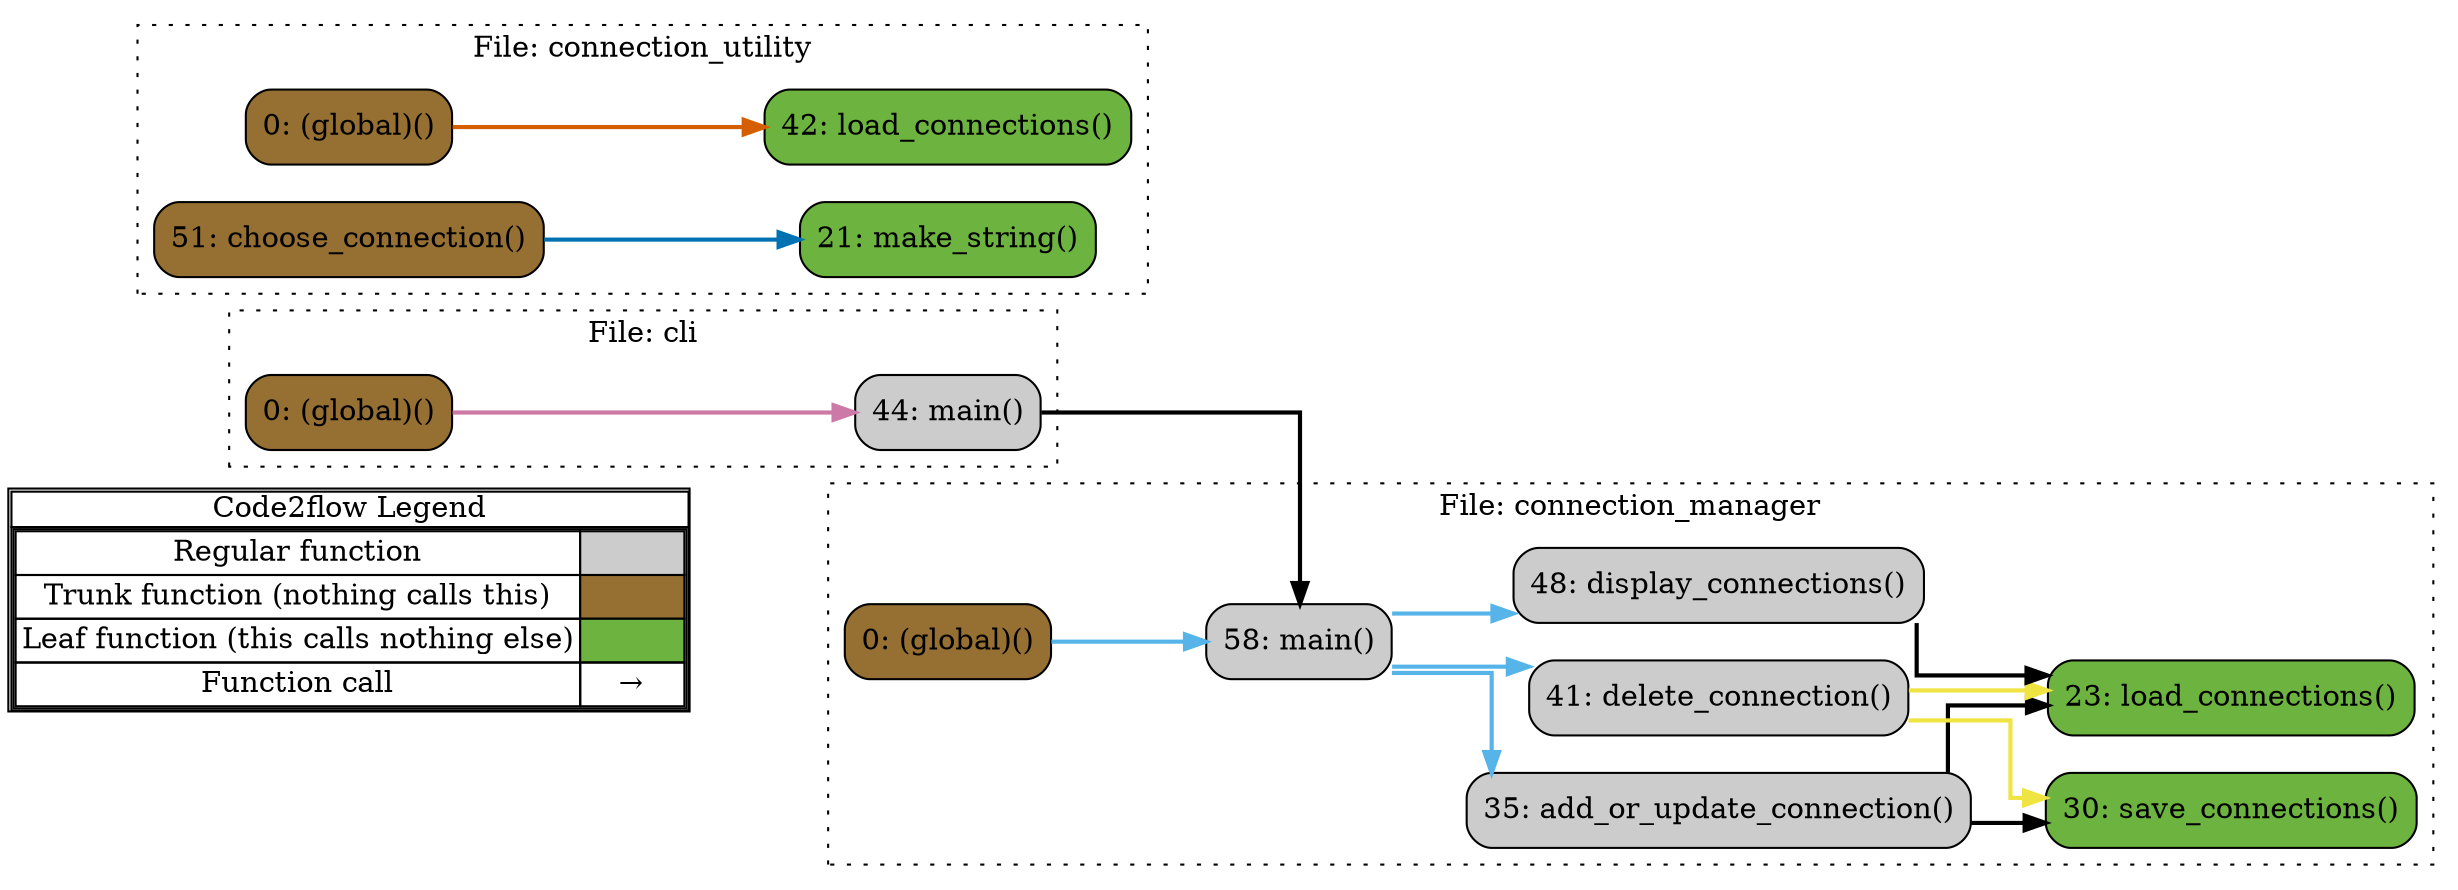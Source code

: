 digraph G {
concentrate=true;
splines="ortho";
rankdir="LR";
subgraph legend{
    rank = min;
    label = "legend";
    Legend [shape=none, margin=0, label = <
        <table cellspacing="0" cellpadding="0" border="1"><tr><td>Code2flow Legend</td></tr><tr><td>
        <table cellspacing="0">
        <tr><td>Regular function</td><td width="50px" bgcolor='#cccccc'></td></tr>
        <tr><td>Trunk function (nothing calls this)</td><td bgcolor='#966F33'></td></tr>
        <tr><td>Leaf function (this calls nothing else)</td><td bgcolor='#6db33f'></td></tr>
        <tr><td>Function call</td><td><font color='black'>&#8594;</font></td></tr>
        </table></td></tr></table>
        >];
}node_5b3aea97 [label="0: (global)()" name="cli::(global)" shape="rect" style="rounded,filled" fillcolor="#966F33" ];
node_987272f0 [label="44: main()" name="cli::main" shape="rect" style="rounded,filled" fillcolor="#cccccc" ];
node_82ade7aa [label="0: (global)()" name="connection_manager::(global)" shape="rect" style="rounded,filled" fillcolor="#966F33" ];
node_b9edf7f8 [label="35: add_or_update_connection()" name="connection_manager::add_or_update_connection" shape="rect" style="rounded,filled" fillcolor="#cccccc" ];
node_d727efac [label="41: delete_connection()" name="connection_manager::delete_connection" shape="rect" style="rounded,filled" fillcolor="#cccccc" ];
node_3049d928 [label="48: display_connections()" name="connection_manager::display_connections" shape="rect" style="rounded,filled" fillcolor="#cccccc" ];
node_b54850f1 [label="23: load_connections()" name="connection_manager::load_connections" shape="rect" style="rounded,filled" fillcolor="#6db33f" ];
node_3854cc62 [label="58: main()" name="connection_manager::main" shape="rect" style="rounded,filled" fillcolor="#cccccc" ];
node_bdabd1b5 [label="30: save_connections()" name="connection_manager::save_connections" shape="rect" style="rounded,filled" fillcolor="#6db33f" ];
node_b7b3a8d6 [label="0: (global)()" name="connection_utility::(global)" shape="rect" style="rounded,filled" fillcolor="#966F33" ];
node_bcc23665 [label="51: choose_connection()" name="connection_utility::choose_connection" shape="rect" style="rounded,filled" fillcolor="#966F33" ];
node_4e87cf60 [label="42: load_connections()" name="connection_utility::load_connections" shape="rect" style="rounded,filled" fillcolor="#6db33f" ];
node_ff473c32 [label="21: make_string()" name="connection_utility::make_string" shape="rect" style="rounded,filled" fillcolor="#6db33f" ];
node_5b3aea97 -> node_987272f0 [color="#CC79A7" penwidth="2"];
node_987272f0 -> node_3854cc62 [color="#000000" penwidth="2"];
node_82ade7aa -> node_3854cc62 [color="#56B4E9" penwidth="2"];
node_b9edf7f8 -> node_b54850f1 [color="#000000" penwidth="2"];
node_b9edf7f8 -> node_bdabd1b5 [color="#000000" penwidth="2"];
node_d727efac -> node_b54850f1 [color="#F0E442" penwidth="2"];
node_d727efac -> node_bdabd1b5 [color="#F0E442" penwidth="2"];
node_3049d928 -> node_b54850f1 [color="#000000" penwidth="2"];
node_3854cc62 -> node_b9edf7f8 [color="#56B4E9" penwidth="2"];
node_3854cc62 -> node_b9edf7f8 [color="#56B4E9" penwidth="2"];
node_3854cc62 -> node_d727efac [color="#56B4E9" penwidth="2"];
node_3854cc62 -> node_3049d928 [color="#56B4E9" penwidth="2"];
node_3854cc62 -> node_3049d928 [color="#56B4E9" penwidth="2"];
node_3854cc62 -> node_3049d928 [color="#56B4E9" penwidth="2"];
node_b7b3a8d6 -> node_4e87cf60 [color="#D55E00" penwidth="2"];
node_bcc23665 -> node_ff473c32 [color="#0072B2" penwidth="2"];
subgraph cluster_b46c4b83 {
    node_987272f0 node_5b3aea97;
    label="File: cli";
    name="cli";
    style="filled";
    graph[style=dotted];
};
subgraph cluster_05cb1eaf {
    node_b54850f1 node_bdabd1b5 node_b9edf7f8 node_d727efac node_3049d928 node_3854cc62 node_82ade7aa;
    label="File: connection_manager";
    name="connection_manager";
    style="filled";
    graph[style=dotted];
};
subgraph cluster_1a8bc1c4 {
    node_ff473c32 node_4e87cf60 node_bcc23665 node_b7b3a8d6;
    label="File: connection_utility";
    name="connection_utility";
    style="filled";
    graph[style=dotted];
};
}
